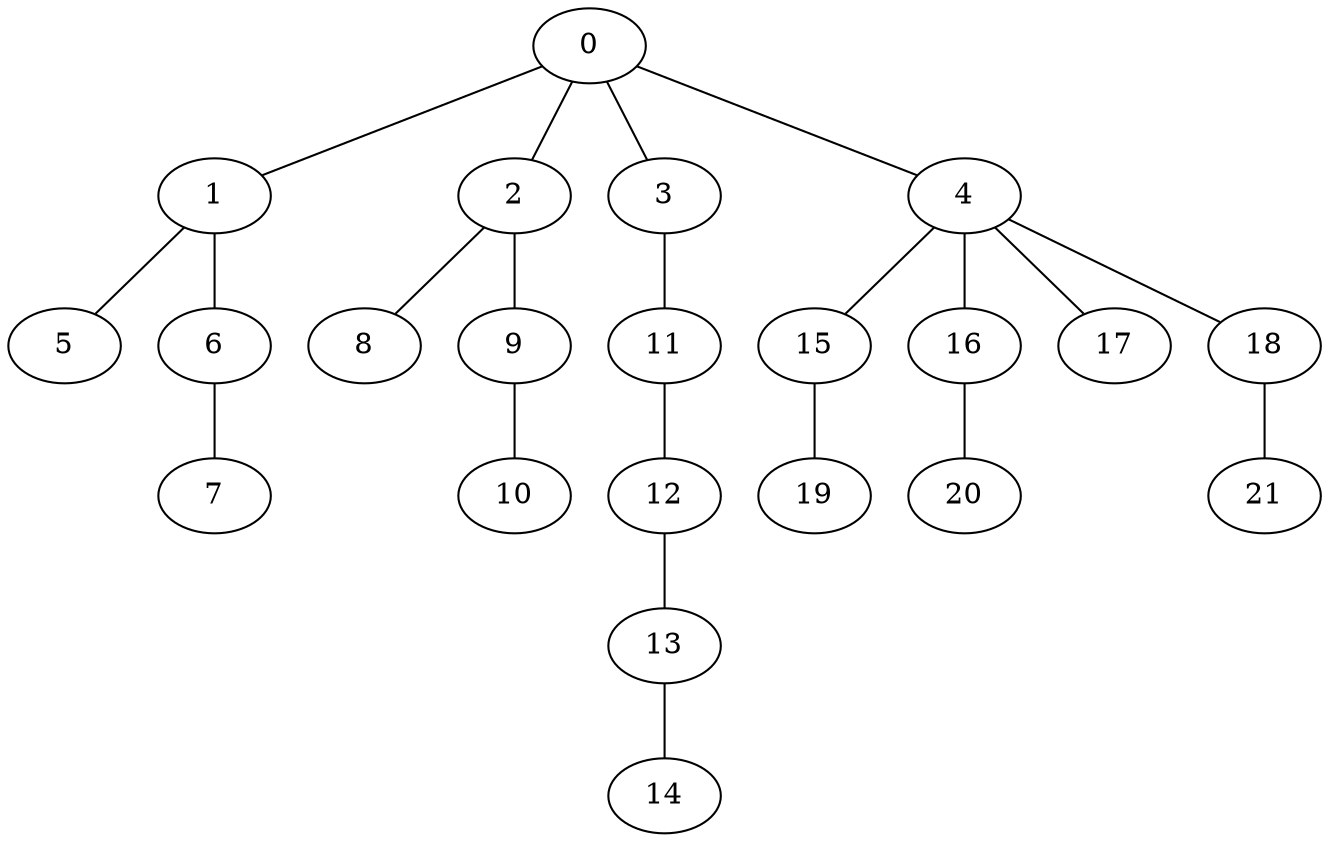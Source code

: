 strict graph "" {
	0 -- 1;
	0 -- 2;
	0 -- 3;
	0 -- 4;
	1 -- 5;
	1 -- 6;
	2 -- 8;
	2 -- 9;
	3 -- 11;
	4 -- 15;
	4 -- 16;
	4 -- 17;
	4 -- 18;
	15 -- 19;
	16 -- 20;
	18 -- 21;
	11 -- 12;
	12 -- 13;
	13 -- 14;
	9 -- 10;
	6 -- 7;
}
